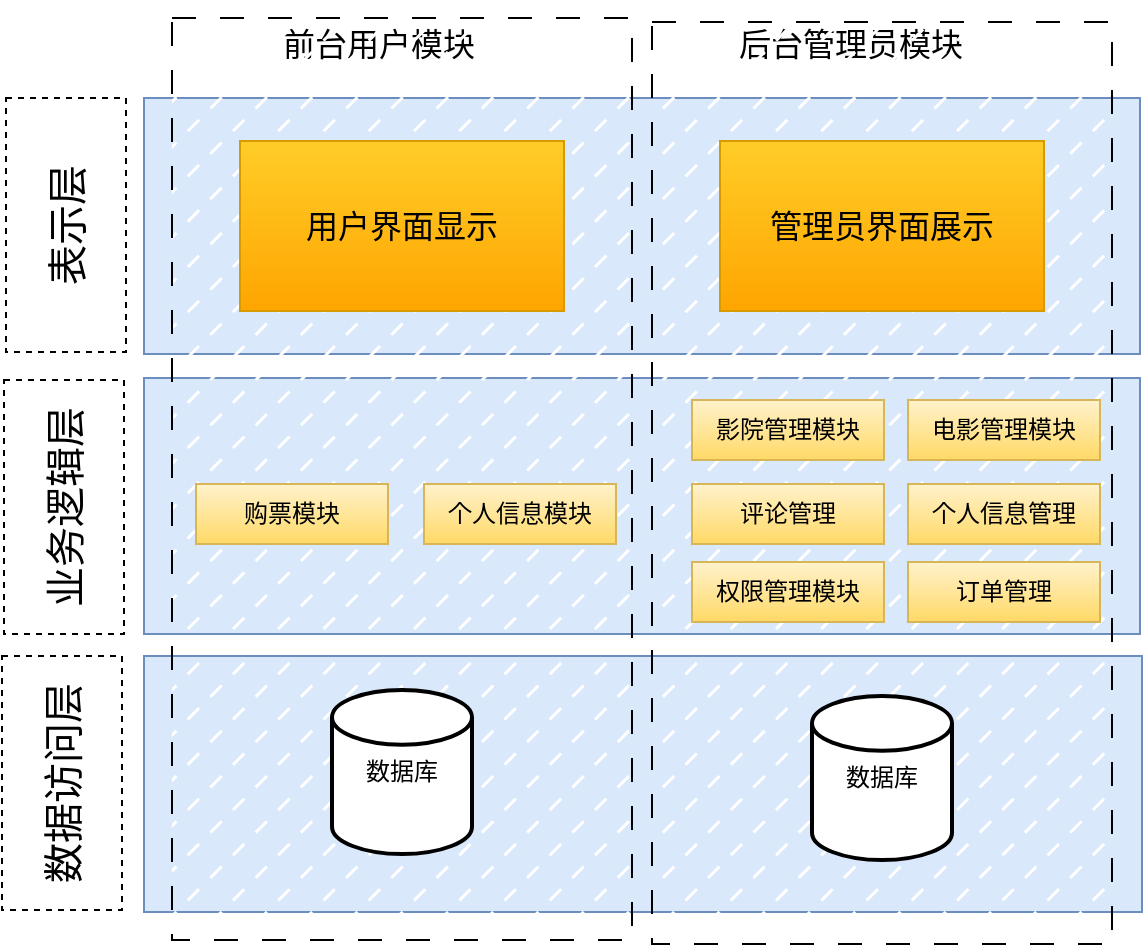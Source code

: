 <mxfile version="21.0.8" type="github">
  <diagram name="第 1 页" id="o3f88vZlB-4yNxfA5Zhy">
    <mxGraphModel dx="1050" dy="541" grid="0" gridSize="10" guides="1" tooltips="1" connect="1" arrows="1" fold="1" page="0" pageScale="1" pageWidth="827" pageHeight="1169" math="0" shadow="0">
      <root>
        <mxCell id="0" />
        <mxCell id="1" parent="0" />
        <mxCell id="GplnLBcpPccohGWg-e1e-1" value="" style="rounded=0;whiteSpace=wrap;html=1;fillColor=#dae8fc;strokeColor=#6c8ebf;" vertex="1" parent="1">
          <mxGeometry x="170" y="126" width="498" height="128" as="geometry" />
        </mxCell>
        <mxCell id="GplnLBcpPccohGWg-e1e-2" value="" style="rounded=0;whiteSpace=wrap;html=1;fillColor=#dae8fc;strokeColor=#6c8ebf;" vertex="1" parent="1">
          <mxGeometry x="170" y="266" width="498" height="128" as="geometry" />
        </mxCell>
        <mxCell id="GplnLBcpPccohGWg-e1e-3" value="" style="rounded=0;whiteSpace=wrap;html=1;fillColor=#dae8fc;strokeColor=#6c8ebf;" vertex="1" parent="1">
          <mxGeometry x="170" y="405" width="499" height="128" as="geometry" />
        </mxCell>
        <mxCell id="GplnLBcpPccohGWg-e1e-4" value="&lt;font style=&quot;font-size: 16px;&quot;&gt;前台用户模块&lt;/font&gt;" style="text;strokeColor=none;fillColor=none;html=1;fontSize=24;fontStyle=0;verticalAlign=middle;align=center;" vertex="1" parent="1">
          <mxGeometry x="237" y="77" width="100" height="40" as="geometry" />
        </mxCell>
        <mxCell id="GplnLBcpPccohGWg-e1e-5" value="&lt;font style=&quot;font-size: 16px;&quot;&gt;后台管理员模块&lt;/font&gt;" style="text;strokeColor=none;fillColor=none;html=1;fontSize=24;fontStyle=0;verticalAlign=middle;align=center;" vertex="1" parent="1">
          <mxGeometry x="473" y="79" width="100" height="36" as="geometry" />
        </mxCell>
        <mxCell id="GplnLBcpPccohGWg-e1e-6" value="" style="rounded=0;whiteSpace=wrap;html=1;fillStyle=dashed;dashed=1;dashPattern=12 12;" vertex="1" parent="1">
          <mxGeometry x="184" y="86" width="230" height="461" as="geometry" />
        </mxCell>
        <mxCell id="GplnLBcpPccohGWg-e1e-7" value="" style="rounded=0;whiteSpace=wrap;html=1;fillStyle=dashed;dashed=1;dashPattern=12 12;" vertex="1" parent="1">
          <mxGeometry x="424" y="88" width="230" height="461" as="geometry" />
        </mxCell>
        <mxCell id="GplnLBcpPccohGWg-e1e-8" value="&lt;font style=&quot;font-size: 16px;&quot;&gt;用户界面显示&lt;/font&gt;" style="rounded=0;whiteSpace=wrap;html=1;fillColor=#ffcd28;gradientColor=#ffa500;strokeColor=#d79b00;" vertex="1" parent="1">
          <mxGeometry x="218" y="147.5" width="162" height="85" as="geometry" />
        </mxCell>
        <mxCell id="GplnLBcpPccohGWg-e1e-9" value="&lt;font style=&quot;font-size: 16px;&quot;&gt;管理员界面展示&lt;/font&gt;" style="rounded=0;whiteSpace=wrap;html=1;fillColor=#ffcd28;gradientColor=#ffa500;strokeColor=#d79b00;" vertex="1" parent="1">
          <mxGeometry x="458" y="147.5" width="162" height="85" as="geometry" />
        </mxCell>
        <mxCell id="GplnLBcpPccohGWg-e1e-10" value="数据库" style="strokeWidth=2;html=1;shape=mxgraph.flowchart.database;whiteSpace=wrap;" vertex="1" parent="1">
          <mxGeometry x="264" y="422" width="70" height="82" as="geometry" />
        </mxCell>
        <mxCell id="GplnLBcpPccohGWg-e1e-11" value="数据库" style="strokeWidth=2;html=1;shape=mxgraph.flowchart.database;whiteSpace=wrap;" vertex="1" parent="1">
          <mxGeometry x="504" y="425" width="70" height="82" as="geometry" />
        </mxCell>
        <mxCell id="GplnLBcpPccohGWg-e1e-14" value="" style="group" vertex="1" connectable="0" parent="1">
          <mxGeometry x="101" y="126" width="60" height="127" as="geometry" />
        </mxCell>
        <mxCell id="GplnLBcpPccohGWg-e1e-12" value="" style="rounded=0;whiteSpace=wrap;html=1;dashed=1;" vertex="1" parent="GplnLBcpPccohGWg-e1e-14">
          <mxGeometry width="60" height="127" as="geometry" />
        </mxCell>
        <mxCell id="GplnLBcpPccohGWg-e1e-13" value="&lt;font style=&quot;font-size: 20px;&quot;&gt;表示层&lt;/font&gt;" style="text;strokeColor=none;fillColor=none;html=1;fontSize=24;fontStyle=0;verticalAlign=middle;align=center;labelPosition=center;verticalLabelPosition=middle;rotation=-90;" vertex="1" parent="GplnLBcpPccohGWg-e1e-14">
          <mxGeometry x="-20" y="44" width="100" height="40" as="geometry" />
        </mxCell>
        <mxCell id="GplnLBcpPccohGWg-e1e-15" value="" style="group" vertex="1" connectable="0" parent="1">
          <mxGeometry x="100" y="267" width="60" height="127" as="geometry" />
        </mxCell>
        <mxCell id="GplnLBcpPccohGWg-e1e-16" value="" style="rounded=0;whiteSpace=wrap;html=1;dashed=1;" vertex="1" parent="GplnLBcpPccohGWg-e1e-15">
          <mxGeometry width="60" height="127" as="geometry" />
        </mxCell>
        <mxCell id="GplnLBcpPccohGWg-e1e-17" value="&lt;font style=&quot;font-size: 20px;&quot;&gt;业务逻辑层&lt;/font&gt;" style="text;strokeColor=none;fillColor=none;html=1;fontSize=24;fontStyle=0;verticalAlign=middle;align=center;labelPosition=center;verticalLabelPosition=middle;rotation=-90;" vertex="1" parent="GplnLBcpPccohGWg-e1e-15">
          <mxGeometry x="-20" y="44" width="100" height="40" as="geometry" />
        </mxCell>
        <mxCell id="GplnLBcpPccohGWg-e1e-18" value="" style="group" vertex="1" connectable="0" parent="1">
          <mxGeometry x="99" y="405" width="60" height="127" as="geometry" />
        </mxCell>
        <mxCell id="GplnLBcpPccohGWg-e1e-19" value="" style="rounded=0;whiteSpace=wrap;html=1;dashed=1;" vertex="1" parent="GplnLBcpPccohGWg-e1e-18">
          <mxGeometry width="60" height="127" as="geometry" />
        </mxCell>
        <mxCell id="GplnLBcpPccohGWg-e1e-20" value="&lt;font style=&quot;font-size: 20px;&quot;&gt;数据访问层&lt;/font&gt;" style="text;strokeColor=none;fillColor=none;html=1;fontSize=24;fontStyle=0;verticalAlign=middle;align=center;labelPosition=center;verticalLabelPosition=middle;rotation=-90;" vertex="1" parent="GplnLBcpPccohGWg-e1e-18">
          <mxGeometry x="-20" y="44" width="100" height="40" as="geometry" />
        </mxCell>
        <mxCell id="GplnLBcpPccohGWg-e1e-21" value="影院管理模块" style="rounded=0;whiteSpace=wrap;html=1;fillColor=#fff2cc;gradientColor=#ffd966;strokeColor=#d6b656;" vertex="1" parent="1">
          <mxGeometry x="444" y="277" width="96" height="30" as="geometry" />
        </mxCell>
        <mxCell id="GplnLBcpPccohGWg-e1e-22" value="电影管理模块" style="rounded=0;whiteSpace=wrap;html=1;fillColor=#fff2cc;gradientColor=#ffd966;strokeColor=#d6b656;" vertex="1" parent="1">
          <mxGeometry x="552" y="277" width="96" height="30" as="geometry" />
        </mxCell>
        <mxCell id="GplnLBcpPccohGWg-e1e-23" value="评论管理" style="rounded=0;whiteSpace=wrap;html=1;fillColor=#fff2cc;gradientColor=#ffd966;strokeColor=#d6b656;" vertex="1" parent="1">
          <mxGeometry x="444" y="319" width="96" height="30" as="geometry" />
        </mxCell>
        <mxCell id="GplnLBcpPccohGWg-e1e-24" value="个人信息管理" style="rounded=0;whiteSpace=wrap;html=1;fillColor=#fff2cc;gradientColor=#ffd966;strokeColor=#d6b656;" vertex="1" parent="1">
          <mxGeometry x="552" y="319" width="96" height="30" as="geometry" />
        </mxCell>
        <mxCell id="GplnLBcpPccohGWg-e1e-25" value="权限管理模块" style="rounded=0;whiteSpace=wrap;html=1;fillColor=#fff2cc;gradientColor=#ffd966;strokeColor=#d6b656;" vertex="1" parent="1">
          <mxGeometry x="444" y="358" width="96" height="30" as="geometry" />
        </mxCell>
        <mxCell id="GplnLBcpPccohGWg-e1e-26" value="订单管理" style="rounded=0;whiteSpace=wrap;html=1;fillColor=#fff2cc;gradientColor=#ffd966;strokeColor=#d6b656;" vertex="1" parent="1">
          <mxGeometry x="552" y="358" width="96" height="30" as="geometry" />
        </mxCell>
        <mxCell id="GplnLBcpPccohGWg-e1e-27" value="购票模块" style="rounded=0;whiteSpace=wrap;html=1;fillColor=#fff2cc;gradientColor=#ffd966;strokeColor=#d6b656;" vertex="1" parent="1">
          <mxGeometry x="196" y="319" width="96" height="30" as="geometry" />
        </mxCell>
        <mxCell id="GplnLBcpPccohGWg-e1e-28" value="个人信息模块" style="rounded=0;whiteSpace=wrap;html=1;fillColor=#fff2cc;gradientColor=#ffd966;strokeColor=#d6b656;" vertex="1" parent="1">
          <mxGeometry x="310" y="319" width="96" height="30" as="geometry" />
        </mxCell>
      </root>
    </mxGraphModel>
  </diagram>
</mxfile>
